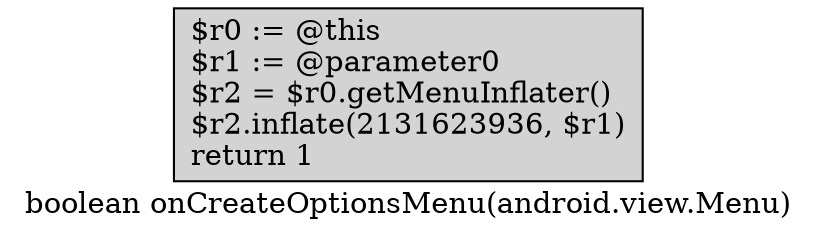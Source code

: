digraph "boolean onCreateOptionsMenu(android.view.Menu)" {
    label="boolean onCreateOptionsMenu(android.view.Menu)";
    node [shape=box];
    "0" [style=filled,fillcolor=gray,style=filled,fillcolor=lightgray,label="$r0 := @this\l$r1 := @parameter0\l$r2 = $r0.getMenuInflater()\l$r2.inflate(2131623936, $r1)\lreturn 1\l",];
}
